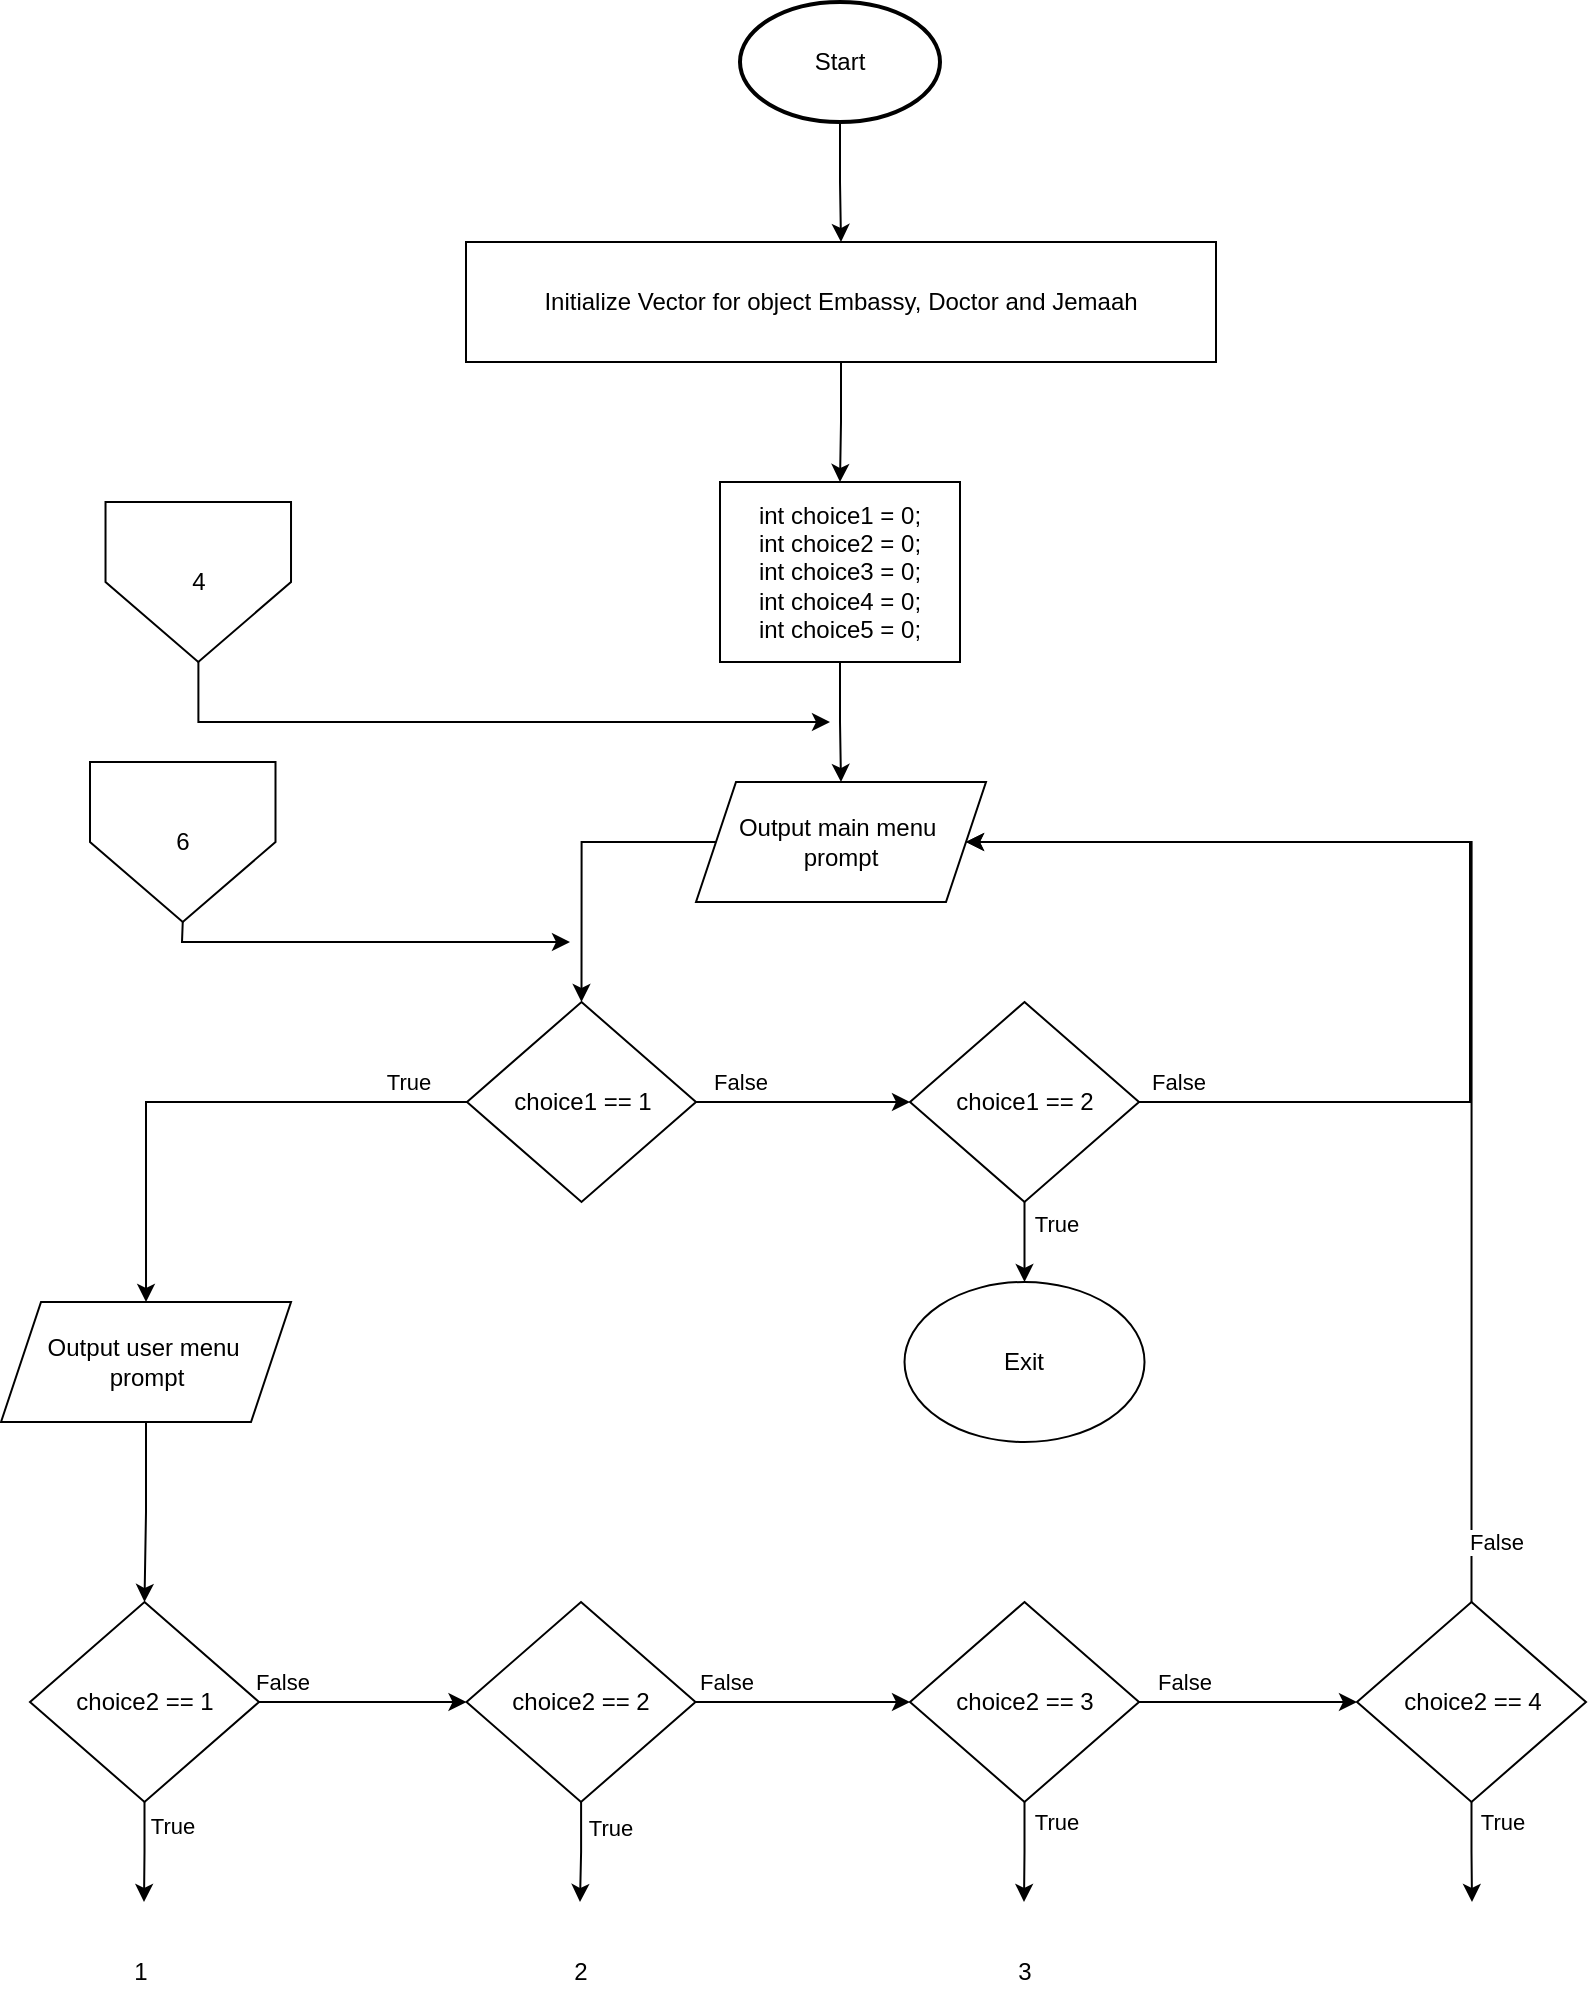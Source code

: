 <mxfile>
    <diagram id="baos2hZ5IHqgbAtjI2VS" name="Page-1">
        <mxGraphModel dx="1953" dy="898" grid="1" gridSize="10" guides="1" tooltips="1" connect="1" arrows="1" fold="1" page="1" pageScale="1" pageWidth="850" pageHeight="1100" math="0" shadow="0">
            <root>
                <mxCell id="0"/>
                <mxCell id="1" parent="0"/>
                <mxCell id="43" style="edgeStyle=orthogonalEdgeStyle;rounded=0;orthogonalLoop=1;jettySize=auto;html=1;entryX=0.5;entryY=0;entryDx=0;entryDy=0;" edge="1" parent="1" source="44" target="46">
                    <mxGeometry relative="1" as="geometry"/>
                </mxCell>
                <mxCell id="44" value="Start" style="strokeWidth=2;html=1;shape=mxgraph.flowchart.start_1;whiteSpace=wrap;" vertex="1" parent="1">
                    <mxGeometry x="375" y="10" width="100" height="60" as="geometry"/>
                </mxCell>
                <mxCell id="45" style="edgeStyle=orthogonalEdgeStyle;rounded=0;orthogonalLoop=1;jettySize=auto;html=1;entryX=0.5;entryY=0;entryDx=0;entryDy=0;" edge="1" parent="1" source="46" target="48">
                    <mxGeometry relative="1" as="geometry"/>
                </mxCell>
                <mxCell id="46" value="Initialize Vector for object Embassy, Doctor and Jemaah" style="rounded=0;whiteSpace=wrap;html=1;" vertex="1" parent="1">
                    <mxGeometry x="238" y="130" width="375" height="60" as="geometry"/>
                </mxCell>
                <mxCell id="47" style="edgeStyle=orthogonalEdgeStyle;rounded=0;orthogonalLoop=1;jettySize=auto;html=1;entryX=0.5;entryY=0;entryDx=0;entryDy=0;" edge="1" parent="1" source="48" target="50">
                    <mxGeometry relative="1" as="geometry"/>
                </mxCell>
                <mxCell id="48" value="int choice1 = 0;&lt;div&gt;int choice2 = 0;&lt;div&gt;int choice3 = 0;&lt;div&gt;int choice4 = 0;&lt;div&gt;int choice5 = 0;&lt;/div&gt;&lt;/div&gt;&lt;/div&gt;&lt;/div&gt;" style="rounded=0;whiteSpace=wrap;html=1;" vertex="1" parent="1">
                    <mxGeometry x="365" y="250" width="120" height="90" as="geometry"/>
                </mxCell>
                <mxCell id="49" style="edgeStyle=orthogonalEdgeStyle;rounded=0;orthogonalLoop=1;jettySize=auto;html=1;entryX=0.5;entryY=0;entryDx=0;entryDy=0;exitX=0;exitY=0.5;exitDx=0;exitDy=0;" edge="1" parent="1" source="50" target="78">
                    <mxGeometry relative="1" as="geometry">
                        <Array as="points">
                            <mxPoint x="296" y="430"/>
                        </Array>
                    </mxGeometry>
                </mxCell>
                <mxCell id="50" value="Output main menu&amp;nbsp;&lt;div&gt;prompt&lt;/div&gt;" style="shape=parallelogram;perimeter=parallelogramPerimeter;whiteSpace=wrap;html=1;fixedSize=1;" vertex="1" parent="1">
                    <mxGeometry x="353" y="400" width="145" height="60" as="geometry"/>
                </mxCell>
                <mxCell id="51" style="edgeStyle=orthogonalEdgeStyle;rounded=0;orthogonalLoop=1;jettySize=auto;html=1;entryX=0.5;entryY=0;entryDx=0;entryDy=0;" edge="1" parent="1" source="55">
                    <mxGeometry relative="1" as="geometry">
                        <mxPoint x="77" y="960" as="targetPoint"/>
                    </mxGeometry>
                </mxCell>
                <mxCell id="52" value="True" style="edgeLabel;html=1;align=center;verticalAlign=middle;resizable=0;points=[];" connectable="0" vertex="1" parent="51">
                    <mxGeometry x="-0.517" relative="1" as="geometry">
                        <mxPoint x="13" as="offset"/>
                    </mxGeometry>
                </mxCell>
                <mxCell id="53" style="edgeStyle=orthogonalEdgeStyle;rounded=0;orthogonalLoop=1;jettySize=auto;html=1;entryX=0;entryY=0.5;entryDx=0;entryDy=0;" edge="1" parent="1" source="55" target="60">
                    <mxGeometry relative="1" as="geometry"/>
                </mxCell>
                <mxCell id="54" value="False" style="edgeLabel;html=1;align=center;verticalAlign=middle;resizable=0;points=[];" connectable="0" vertex="1" parent="53">
                    <mxGeometry x="-0.785" y="2" relative="1" as="geometry">
                        <mxPoint y="-8" as="offset"/>
                    </mxGeometry>
                </mxCell>
                <mxCell id="55" value="choice2 == 1" style="rhombus;whiteSpace=wrap;html=1;" vertex="1" parent="1">
                    <mxGeometry x="20" y="810" width="114.5" height="100" as="geometry"/>
                </mxCell>
                <mxCell id="56" style="edgeStyle=orthogonalEdgeStyle;rounded=0;orthogonalLoop=1;jettySize=auto;html=1;entryX=0.5;entryY=0;entryDx=0;entryDy=0;" edge="1" parent="1" source="60">
                    <mxGeometry relative="1" as="geometry">
                        <mxPoint x="295" y="960" as="targetPoint"/>
                    </mxGeometry>
                </mxCell>
                <mxCell id="57" value="True" style="edgeLabel;html=1;align=center;verticalAlign=middle;resizable=0;points=[];" connectable="0" vertex="1" parent="56">
                    <mxGeometry x="-0.482" relative="1" as="geometry">
                        <mxPoint x="14" as="offset"/>
                    </mxGeometry>
                </mxCell>
                <mxCell id="58" style="edgeStyle=orthogonalEdgeStyle;rounded=0;orthogonalLoop=1;jettySize=auto;html=1;entryX=0;entryY=0.5;entryDx=0;entryDy=0;" edge="1" parent="1" source="60" target="65">
                    <mxGeometry relative="1" as="geometry"/>
                </mxCell>
                <mxCell id="59" value="False" style="edgeLabel;html=1;align=center;verticalAlign=middle;resizable=0;points=[];" connectable="0" vertex="1" parent="58">
                    <mxGeometry x="-0.759" relative="1" as="geometry">
                        <mxPoint x="2" y="-10" as="offset"/>
                    </mxGeometry>
                </mxCell>
                <mxCell id="60" value="choice2 == 2" style="rhombus;whiteSpace=wrap;html=1;" vertex="1" parent="1">
                    <mxGeometry x="238.25" y="810" width="114.5" height="100" as="geometry"/>
                </mxCell>
                <mxCell id="61" style="edgeStyle=orthogonalEdgeStyle;rounded=0;orthogonalLoop=1;jettySize=auto;html=1;entryX=0.5;entryY=0;entryDx=0;entryDy=0;" edge="1" parent="1" source="65">
                    <mxGeometry relative="1" as="geometry">
                        <mxPoint x="517" y="960" as="targetPoint"/>
                    </mxGeometry>
                </mxCell>
                <mxCell id="62" value="True" style="edgeLabel;html=1;align=center;verticalAlign=middle;resizable=0;points=[];" connectable="0" vertex="1" parent="61">
                    <mxGeometry x="-0.618" y="-3" relative="1" as="geometry">
                        <mxPoint x="18" as="offset"/>
                    </mxGeometry>
                </mxCell>
                <mxCell id="63" style="edgeStyle=orthogonalEdgeStyle;rounded=0;orthogonalLoop=1;jettySize=auto;html=1;entryX=0;entryY=0.5;entryDx=0;entryDy=0;" edge="1" parent="1" source="65" target="73">
                    <mxGeometry relative="1" as="geometry"/>
                </mxCell>
                <mxCell id="64" value="False" style="edgeLabel;html=1;align=center;verticalAlign=middle;resizable=0;points=[];" connectable="0" vertex="1" parent="63">
                    <mxGeometry x="-0.586" y="3" relative="1" as="geometry">
                        <mxPoint y="-7" as="offset"/>
                    </mxGeometry>
                </mxCell>
                <mxCell id="65" value="choice2 == 3" style="rhombus;whiteSpace=wrap;html=1;" vertex="1" parent="1">
                    <mxGeometry x="460" y="810" width="114.5" height="100" as="geometry"/>
                </mxCell>
                <mxCell id="66" value="1" style="text;html=1;align=center;verticalAlign=middle;resizable=0;points=[];autosize=1;strokeColor=none;fillColor=none;" vertex="1" parent="1">
                    <mxGeometry x="60" y="980" width="30" height="30" as="geometry"/>
                </mxCell>
                <mxCell id="67" value="2&lt;span style=&quot;color: rgba(0, 0, 0, 0); font-family: monospace; font-size: 0px; text-align: start;&quot;&gt;%3CmxGraphModel%3E%3Croot%3E%3CmxCell%20id%3D%220%22%2F%3E%3CmxCell%20id%3D%221%22%20parent%3D%220%22%2F%3E%3CmxCell%20id%3D%222%22%20value%3D%221%22%20style%3D%22text%3Bhtml%3D1%3Balign%3Dcenter%3BverticalAlign%3Dmiddle%3Bresizable%3D0%3Bpoints%3D%5B%5D%3Bautosize%3D1%3BstrokeColor%3DFalsene%3BfillColor%3DFalsene%3B%22%20vertex%3D%221%22%20parent%3D%221%22%3E%3CmxGeometry%20x%3D%22190%22%20y%3D%22680%22%20width%3D%2230%22%20height%3D%2230%22%20as%3D%22geometry%22%2F%3E%3C%2FmxCell%3E%3C%2Froot%3E%3C%2FmxGraphModel%3E&lt;/span&gt;" style="text;html=1;align=center;verticalAlign=middle;resizable=0;points=[];autosize=1;strokeColor=none;fillColor=none;" vertex="1" parent="1">
                    <mxGeometry x="280" y="980" width="30" height="30" as="geometry"/>
                </mxCell>
                <mxCell id="68" value="3" style="text;html=1;align=center;verticalAlign=middle;resizable=0;points=[];autosize=1;strokeColor=none;fillColor=none;" vertex="1" parent="1">
                    <mxGeometry x="502.25" y="980" width="30" height="30" as="geometry"/>
                </mxCell>
                <mxCell id="69" style="edgeStyle=orthogonalEdgeStyle;rounded=0;orthogonalLoop=1;jettySize=auto;html=1;entryX=0.5;entryY=0;entryDx=0;entryDy=0;" edge="1" parent="1" source="73">
                    <mxGeometry relative="1" as="geometry">
                        <mxPoint x="741" y="960" as="targetPoint"/>
                    </mxGeometry>
                </mxCell>
                <mxCell id="70" value="True" style="edgeLabel;html=1;align=center;verticalAlign=middle;resizable=0;points=[];" connectable="0" vertex="1" parent="69">
                    <mxGeometry x="-0.618" y="-3" relative="1" as="geometry">
                        <mxPoint x="18" as="offset"/>
                    </mxGeometry>
                </mxCell>
                <mxCell id="71" style="edgeStyle=orthogonalEdgeStyle;rounded=0;orthogonalLoop=1;jettySize=auto;html=1;entryX=1;entryY=0.5;entryDx=0;entryDy=0;exitX=0.5;exitY=0;exitDx=0;exitDy=0;" edge="1" parent="1" source="73" target="50">
                    <mxGeometry relative="1" as="geometry">
                        <Array as="points">
                            <mxPoint x="740" y="810"/>
                            <mxPoint x="740" y="430"/>
                        </Array>
                    </mxGeometry>
                </mxCell>
                <mxCell id="72" value="False" style="edgeLabel;html=1;align=center;verticalAlign=middle;resizable=0;points=[];" connectable="0" vertex="1" parent="71">
                    <mxGeometry x="-0.903" relative="1" as="geometry">
                        <mxPoint x="12" as="offset"/>
                    </mxGeometry>
                </mxCell>
                <mxCell id="73" value="choice2 == 4" style="rhombus;whiteSpace=wrap;html=1;" vertex="1" parent="1">
                    <mxGeometry x="683.5" y="810" width="114.5" height="100" as="geometry"/>
                </mxCell>
                <mxCell id="74" style="edgeStyle=orthogonalEdgeStyle;rounded=0;orthogonalLoop=1;jettySize=auto;html=1;entryX=0.5;entryY=0;entryDx=0;entryDy=0;" edge="1" parent="1" source="78" target="90">
                    <mxGeometry relative="1" as="geometry"/>
                </mxCell>
                <mxCell id="75" value="True" style="edgeLabel;html=1;align=center;verticalAlign=middle;resizable=0;points=[];" connectable="0" vertex="1" parent="74">
                    <mxGeometry x="-0.768" y="-2" relative="1" as="geometry">
                        <mxPoint y="-8" as="offset"/>
                    </mxGeometry>
                </mxCell>
                <mxCell id="76" style="edgeStyle=orthogonalEdgeStyle;rounded=0;orthogonalLoop=1;jettySize=auto;html=1;entryX=0;entryY=0.5;entryDx=0;entryDy=0;" edge="1" parent="1" source="78" target="83">
                    <mxGeometry relative="1" as="geometry"/>
                </mxCell>
                <mxCell id="77" value="False" style="edgeLabel;html=1;align=center;verticalAlign=middle;resizable=0;points=[];" connectable="0" vertex="1" parent="76">
                    <mxGeometry x="-0.588" y="-2" relative="1" as="geometry">
                        <mxPoint y="-12" as="offset"/>
                    </mxGeometry>
                </mxCell>
                <mxCell id="78" value="choice1 == 1" style="rhombus;whiteSpace=wrap;html=1;" vertex="1" parent="1">
                    <mxGeometry x="238.5" y="510" width="114.5" height="100" as="geometry"/>
                </mxCell>
                <mxCell id="79" style="edgeStyle=orthogonalEdgeStyle;rounded=0;orthogonalLoop=1;jettySize=auto;html=1;entryX=0.5;entryY=0;entryDx=0;entryDy=0;" edge="1" parent="1" source="83" target="84">
                    <mxGeometry relative="1" as="geometry"/>
                </mxCell>
                <mxCell id="80" value="True" style="edgeLabel;html=1;align=center;verticalAlign=middle;resizable=0;points=[];" connectable="0" vertex="1" parent="79">
                    <mxGeometry x="-0.227" y="-1" relative="1" as="geometry">
                        <mxPoint x="16" y="-5" as="offset"/>
                    </mxGeometry>
                </mxCell>
                <mxCell id="81" style="edgeStyle=orthogonalEdgeStyle;rounded=0;orthogonalLoop=1;jettySize=auto;html=1;entryX=1;entryY=0.5;entryDx=0;entryDy=0;exitX=1;exitY=0.5;exitDx=0;exitDy=0;" edge="1" parent="1" source="83" target="50">
                    <mxGeometry relative="1" as="geometry">
                        <Array as="points">
                            <mxPoint x="740" y="560"/>
                            <mxPoint x="740" y="430"/>
                        </Array>
                    </mxGeometry>
                </mxCell>
                <mxCell id="82" value="False" style="edgeLabel;html=1;align=center;verticalAlign=middle;resizable=0;points=[];" connectable="0" vertex="1" parent="81">
                    <mxGeometry x="-0.931" y="-1" relative="1" as="geometry">
                        <mxPoint y="-11" as="offset"/>
                    </mxGeometry>
                </mxCell>
                <mxCell id="83" value="choice1 == 2" style="rhombus;whiteSpace=wrap;html=1;" vertex="1" parent="1">
                    <mxGeometry x="460" y="510" width="114.5" height="100" as="geometry"/>
                </mxCell>
                <mxCell id="84" value="Exit" style="ellipse;whiteSpace=wrap;html=1;" vertex="1" parent="1">
                    <mxGeometry x="457.26" y="650" width="120" height="80" as="geometry"/>
                </mxCell>
                <mxCell id="85" style="edgeStyle=orthogonalEdgeStyle;rounded=0;orthogonalLoop=1;jettySize=auto;html=1;" edge="1" parent="1" source="87">
                    <mxGeometry relative="1" as="geometry">
                        <mxPoint x="420" y="370" as="targetPoint"/>
                        <Array as="points">
                            <mxPoint x="104" y="370"/>
                        </Array>
                    </mxGeometry>
                </mxCell>
                <mxCell id="86" value="" style="group" connectable="0" vertex="1" parent="1">
                    <mxGeometry x="57.76" y="260" width="92.75" height="80" as="geometry"/>
                </mxCell>
                <mxCell id="87" value="" style="verticalLabelPosition=bottom;verticalAlign=top;html=1;shape=offPageConnector;rounded=0;size=0.5;" vertex="1" parent="86">
                    <mxGeometry width="92.75" height="80" as="geometry"/>
                </mxCell>
                <mxCell id="88" value="4" style="text;html=1;align=center;verticalAlign=middle;resizable=0;points=[];autosize=1;strokeColor=none;fillColor=none;" vertex="1" parent="86">
                    <mxGeometry x="31.37" y="25" width="30" height="30" as="geometry"/>
                </mxCell>
                <mxCell id="89" style="edgeStyle=orthogonalEdgeStyle;rounded=0;orthogonalLoop=1;jettySize=auto;html=1;entryX=0.5;entryY=0;entryDx=0;entryDy=0;" edge="1" parent="1" source="90" target="55">
                    <mxGeometry relative="1" as="geometry"/>
                </mxCell>
                <mxCell id="90" value="Output user menu&amp;nbsp;&lt;div&gt;prompt&lt;/div&gt;" style="shape=parallelogram;perimeter=parallelogramPerimeter;whiteSpace=wrap;html=1;fixedSize=1;" vertex="1" parent="1">
                    <mxGeometry x="5.51" y="660" width="145" height="60" as="geometry"/>
                </mxCell>
                <mxCell id="91" value="" style="group" connectable="0" vertex="1" parent="1">
                    <mxGeometry x="50" y="390" width="92.75" height="80" as="geometry"/>
                </mxCell>
                <mxCell id="92" value="" style="verticalLabelPosition=bottom;verticalAlign=top;html=1;shape=offPageConnector;rounded=0;size=0.5;" vertex="1" parent="91">
                    <mxGeometry width="92.75" height="80" as="geometry"/>
                </mxCell>
                <mxCell id="93" value="6" style="text;html=1;align=center;verticalAlign=middle;resizable=0;points=[];autosize=1;strokeColor=none;fillColor=none;" vertex="1" parent="91">
                    <mxGeometry x="31.37" y="25" width="30" height="30" as="geometry"/>
                </mxCell>
                <mxCell id="94" value="" style="endArrow=classic;html=1;rounded=0;exitX=0.5;exitY=1;exitDx=0;exitDy=0;" edge="1" parent="1" source="92">
                    <mxGeometry width="50" height="50" relative="1" as="geometry">
                        <mxPoint x="340" y="420" as="sourcePoint"/>
                        <mxPoint x="290" y="480" as="targetPoint"/>
                        <Array as="points">
                            <mxPoint x="96" y="480"/>
                            <mxPoint x="190" y="480"/>
                        </Array>
                    </mxGeometry>
                </mxCell>
            </root>
        </mxGraphModel>
    </diagram>
</mxfile>